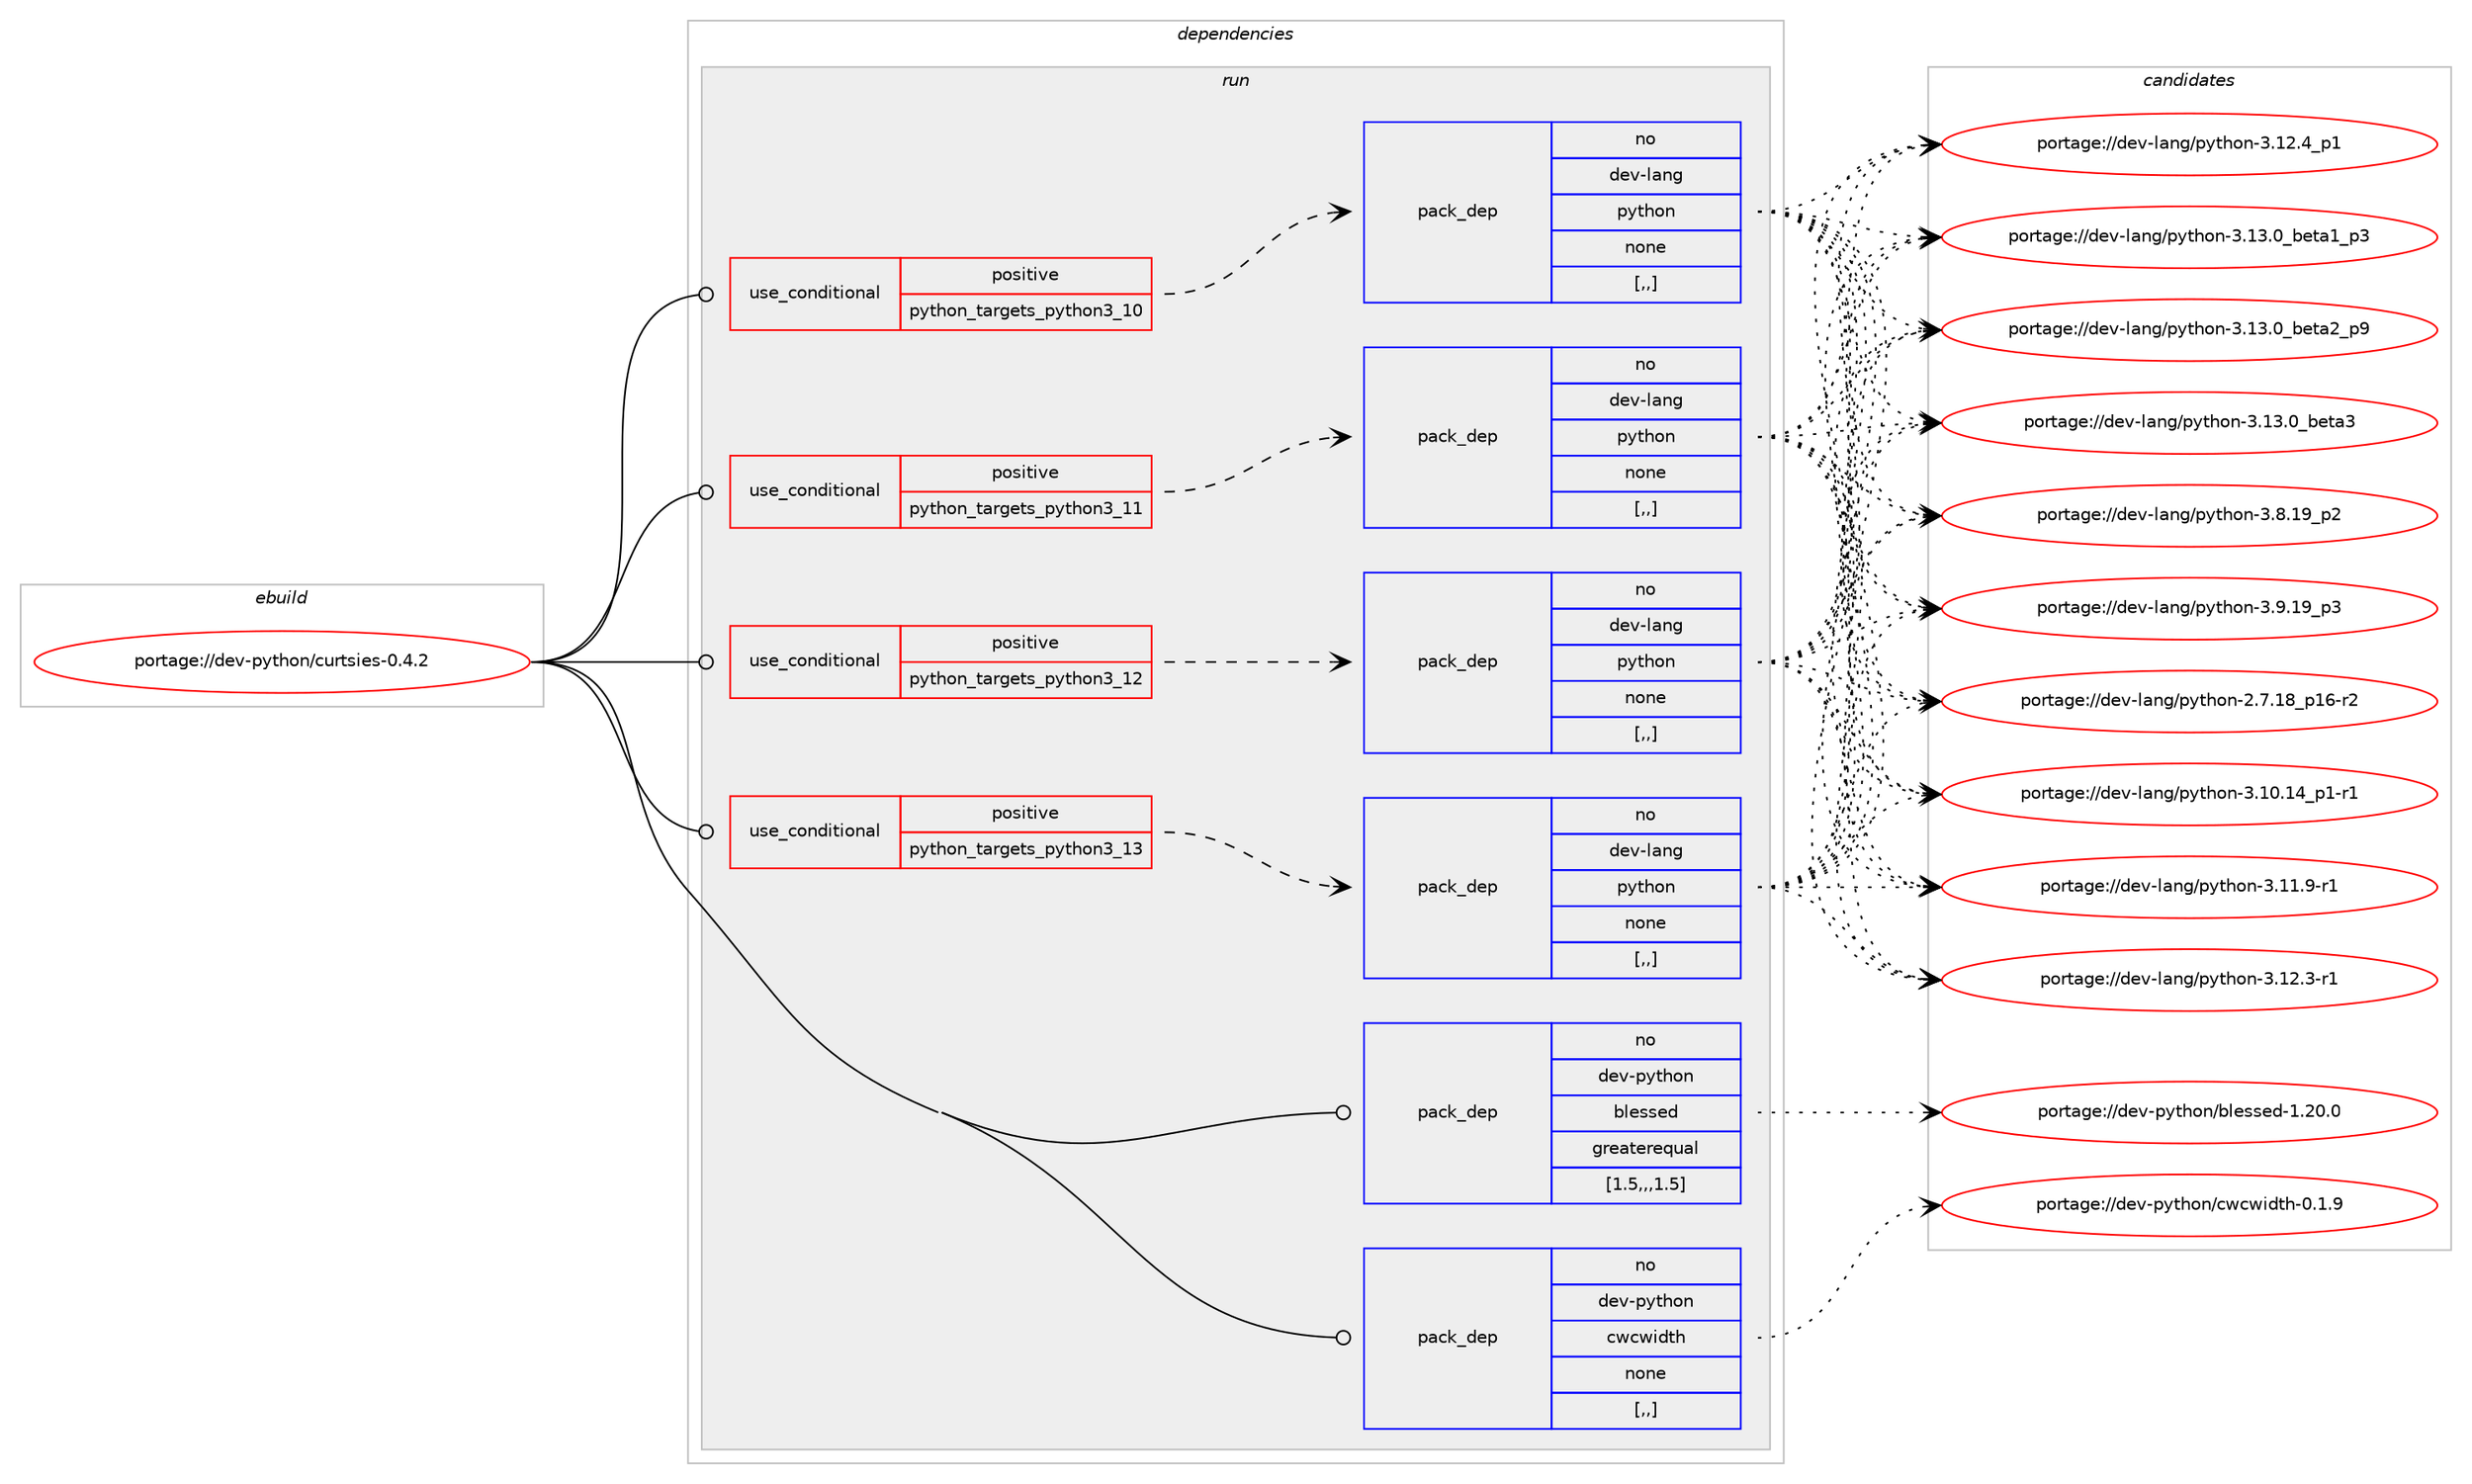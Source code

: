 digraph prolog {

# *************
# Graph options
# *************

newrank=true;
concentrate=true;
compound=true;
graph [rankdir=LR,fontname=Helvetica,fontsize=10,ranksep=1.5];#, ranksep=2.5, nodesep=0.2];
edge  [arrowhead=vee];
node  [fontname=Helvetica,fontsize=10];

# **********
# The ebuild
# **********

subgraph cluster_leftcol {
color=gray;
rank=same;
label=<<i>ebuild</i>>;
id [label="portage://dev-python/curtsies-0.4.2", color=red, width=4, href="../dev-python/curtsies-0.4.2.svg"];
}

# ****************
# The dependencies
# ****************

subgraph cluster_midcol {
color=gray;
label=<<i>dependencies</i>>;
subgraph cluster_compile {
fillcolor="#eeeeee";
style=filled;
label=<<i>compile</i>>;
}
subgraph cluster_compileandrun {
fillcolor="#eeeeee";
style=filled;
label=<<i>compile and run</i>>;
}
subgraph cluster_run {
fillcolor="#eeeeee";
style=filled;
label=<<i>run</i>>;
subgraph cond31159 {
dependency141298 [label=<<TABLE BORDER="0" CELLBORDER="1" CELLSPACING="0" CELLPADDING="4"><TR><TD ROWSPAN="3" CELLPADDING="10">use_conditional</TD></TR><TR><TD>positive</TD></TR><TR><TD>python_targets_python3_10</TD></TR></TABLE>>, shape=none, color=red];
subgraph pack108927 {
dependency141299 [label=<<TABLE BORDER="0" CELLBORDER="1" CELLSPACING="0" CELLPADDING="4" WIDTH="220"><TR><TD ROWSPAN="6" CELLPADDING="30">pack_dep</TD></TR><TR><TD WIDTH="110">no</TD></TR><TR><TD>dev-lang</TD></TR><TR><TD>python</TD></TR><TR><TD>none</TD></TR><TR><TD>[,,]</TD></TR></TABLE>>, shape=none, color=blue];
}
dependency141298:e -> dependency141299:w [weight=20,style="dashed",arrowhead="vee"];
}
id:e -> dependency141298:w [weight=20,style="solid",arrowhead="odot"];
subgraph cond31160 {
dependency141300 [label=<<TABLE BORDER="0" CELLBORDER="1" CELLSPACING="0" CELLPADDING="4"><TR><TD ROWSPAN="3" CELLPADDING="10">use_conditional</TD></TR><TR><TD>positive</TD></TR><TR><TD>python_targets_python3_11</TD></TR></TABLE>>, shape=none, color=red];
subgraph pack108928 {
dependency141301 [label=<<TABLE BORDER="0" CELLBORDER="1" CELLSPACING="0" CELLPADDING="4" WIDTH="220"><TR><TD ROWSPAN="6" CELLPADDING="30">pack_dep</TD></TR><TR><TD WIDTH="110">no</TD></TR><TR><TD>dev-lang</TD></TR><TR><TD>python</TD></TR><TR><TD>none</TD></TR><TR><TD>[,,]</TD></TR></TABLE>>, shape=none, color=blue];
}
dependency141300:e -> dependency141301:w [weight=20,style="dashed",arrowhead="vee"];
}
id:e -> dependency141300:w [weight=20,style="solid",arrowhead="odot"];
subgraph cond31161 {
dependency141302 [label=<<TABLE BORDER="0" CELLBORDER="1" CELLSPACING="0" CELLPADDING="4"><TR><TD ROWSPAN="3" CELLPADDING="10">use_conditional</TD></TR><TR><TD>positive</TD></TR><TR><TD>python_targets_python3_12</TD></TR></TABLE>>, shape=none, color=red];
subgraph pack108929 {
dependency141303 [label=<<TABLE BORDER="0" CELLBORDER="1" CELLSPACING="0" CELLPADDING="4" WIDTH="220"><TR><TD ROWSPAN="6" CELLPADDING="30">pack_dep</TD></TR><TR><TD WIDTH="110">no</TD></TR><TR><TD>dev-lang</TD></TR><TR><TD>python</TD></TR><TR><TD>none</TD></TR><TR><TD>[,,]</TD></TR></TABLE>>, shape=none, color=blue];
}
dependency141302:e -> dependency141303:w [weight=20,style="dashed",arrowhead="vee"];
}
id:e -> dependency141302:w [weight=20,style="solid",arrowhead="odot"];
subgraph cond31162 {
dependency141304 [label=<<TABLE BORDER="0" CELLBORDER="1" CELLSPACING="0" CELLPADDING="4"><TR><TD ROWSPAN="3" CELLPADDING="10">use_conditional</TD></TR><TR><TD>positive</TD></TR><TR><TD>python_targets_python3_13</TD></TR></TABLE>>, shape=none, color=red];
subgraph pack108930 {
dependency141305 [label=<<TABLE BORDER="0" CELLBORDER="1" CELLSPACING="0" CELLPADDING="4" WIDTH="220"><TR><TD ROWSPAN="6" CELLPADDING="30">pack_dep</TD></TR><TR><TD WIDTH="110">no</TD></TR><TR><TD>dev-lang</TD></TR><TR><TD>python</TD></TR><TR><TD>none</TD></TR><TR><TD>[,,]</TD></TR></TABLE>>, shape=none, color=blue];
}
dependency141304:e -> dependency141305:w [weight=20,style="dashed",arrowhead="vee"];
}
id:e -> dependency141304:w [weight=20,style="solid",arrowhead="odot"];
subgraph pack108931 {
dependency141306 [label=<<TABLE BORDER="0" CELLBORDER="1" CELLSPACING="0" CELLPADDING="4" WIDTH="220"><TR><TD ROWSPAN="6" CELLPADDING="30">pack_dep</TD></TR><TR><TD WIDTH="110">no</TD></TR><TR><TD>dev-python</TD></TR><TR><TD>blessed</TD></TR><TR><TD>greaterequal</TD></TR><TR><TD>[1.5,,,1.5]</TD></TR></TABLE>>, shape=none, color=blue];
}
id:e -> dependency141306:w [weight=20,style="solid",arrowhead="odot"];
subgraph pack108932 {
dependency141307 [label=<<TABLE BORDER="0" CELLBORDER="1" CELLSPACING="0" CELLPADDING="4" WIDTH="220"><TR><TD ROWSPAN="6" CELLPADDING="30">pack_dep</TD></TR><TR><TD WIDTH="110">no</TD></TR><TR><TD>dev-python</TD></TR><TR><TD>cwcwidth</TD></TR><TR><TD>none</TD></TR><TR><TD>[,,]</TD></TR></TABLE>>, shape=none, color=blue];
}
id:e -> dependency141307:w [weight=20,style="solid",arrowhead="odot"];
}
}

# **************
# The candidates
# **************

subgraph cluster_choices {
rank=same;
color=gray;
label=<<i>candidates</i>>;

subgraph choice108927 {
color=black;
nodesep=1;
choice100101118451089711010347112121116104111110455046554649569511249544511450 [label="portage://dev-lang/python-2.7.18_p16-r2", color=red, width=4,href="../dev-lang/python-2.7.18_p16-r2.svg"];
choice100101118451089711010347112121116104111110455146494846495295112494511449 [label="portage://dev-lang/python-3.10.14_p1-r1", color=red, width=4,href="../dev-lang/python-3.10.14_p1-r1.svg"];
choice100101118451089711010347112121116104111110455146494946574511449 [label="portage://dev-lang/python-3.11.9-r1", color=red, width=4,href="../dev-lang/python-3.11.9-r1.svg"];
choice100101118451089711010347112121116104111110455146495046514511449 [label="portage://dev-lang/python-3.12.3-r1", color=red, width=4,href="../dev-lang/python-3.12.3-r1.svg"];
choice100101118451089711010347112121116104111110455146495046529511249 [label="portage://dev-lang/python-3.12.4_p1", color=red, width=4,href="../dev-lang/python-3.12.4_p1.svg"];
choice10010111845108971101034711212111610411111045514649514648959810111697499511251 [label="portage://dev-lang/python-3.13.0_beta1_p3", color=red, width=4,href="../dev-lang/python-3.13.0_beta1_p3.svg"];
choice10010111845108971101034711212111610411111045514649514648959810111697509511257 [label="portage://dev-lang/python-3.13.0_beta2_p9", color=red, width=4,href="../dev-lang/python-3.13.0_beta2_p9.svg"];
choice1001011184510897110103471121211161041111104551464951464895981011169751 [label="portage://dev-lang/python-3.13.0_beta3", color=red, width=4,href="../dev-lang/python-3.13.0_beta3.svg"];
choice100101118451089711010347112121116104111110455146564649579511250 [label="portage://dev-lang/python-3.8.19_p2", color=red, width=4,href="../dev-lang/python-3.8.19_p2.svg"];
choice100101118451089711010347112121116104111110455146574649579511251 [label="portage://dev-lang/python-3.9.19_p3", color=red, width=4,href="../dev-lang/python-3.9.19_p3.svg"];
dependency141299:e -> choice100101118451089711010347112121116104111110455046554649569511249544511450:w [style=dotted,weight="100"];
dependency141299:e -> choice100101118451089711010347112121116104111110455146494846495295112494511449:w [style=dotted,weight="100"];
dependency141299:e -> choice100101118451089711010347112121116104111110455146494946574511449:w [style=dotted,weight="100"];
dependency141299:e -> choice100101118451089711010347112121116104111110455146495046514511449:w [style=dotted,weight="100"];
dependency141299:e -> choice100101118451089711010347112121116104111110455146495046529511249:w [style=dotted,weight="100"];
dependency141299:e -> choice10010111845108971101034711212111610411111045514649514648959810111697499511251:w [style=dotted,weight="100"];
dependency141299:e -> choice10010111845108971101034711212111610411111045514649514648959810111697509511257:w [style=dotted,weight="100"];
dependency141299:e -> choice1001011184510897110103471121211161041111104551464951464895981011169751:w [style=dotted,weight="100"];
dependency141299:e -> choice100101118451089711010347112121116104111110455146564649579511250:w [style=dotted,weight="100"];
dependency141299:e -> choice100101118451089711010347112121116104111110455146574649579511251:w [style=dotted,weight="100"];
}
subgraph choice108928 {
color=black;
nodesep=1;
choice100101118451089711010347112121116104111110455046554649569511249544511450 [label="portage://dev-lang/python-2.7.18_p16-r2", color=red, width=4,href="../dev-lang/python-2.7.18_p16-r2.svg"];
choice100101118451089711010347112121116104111110455146494846495295112494511449 [label="portage://dev-lang/python-3.10.14_p1-r1", color=red, width=4,href="../dev-lang/python-3.10.14_p1-r1.svg"];
choice100101118451089711010347112121116104111110455146494946574511449 [label="portage://dev-lang/python-3.11.9-r1", color=red, width=4,href="../dev-lang/python-3.11.9-r1.svg"];
choice100101118451089711010347112121116104111110455146495046514511449 [label="portage://dev-lang/python-3.12.3-r1", color=red, width=4,href="../dev-lang/python-3.12.3-r1.svg"];
choice100101118451089711010347112121116104111110455146495046529511249 [label="portage://dev-lang/python-3.12.4_p1", color=red, width=4,href="../dev-lang/python-3.12.4_p1.svg"];
choice10010111845108971101034711212111610411111045514649514648959810111697499511251 [label="portage://dev-lang/python-3.13.0_beta1_p3", color=red, width=4,href="../dev-lang/python-3.13.0_beta1_p3.svg"];
choice10010111845108971101034711212111610411111045514649514648959810111697509511257 [label="portage://dev-lang/python-3.13.0_beta2_p9", color=red, width=4,href="../dev-lang/python-3.13.0_beta2_p9.svg"];
choice1001011184510897110103471121211161041111104551464951464895981011169751 [label="portage://dev-lang/python-3.13.0_beta3", color=red, width=4,href="../dev-lang/python-3.13.0_beta3.svg"];
choice100101118451089711010347112121116104111110455146564649579511250 [label="portage://dev-lang/python-3.8.19_p2", color=red, width=4,href="../dev-lang/python-3.8.19_p2.svg"];
choice100101118451089711010347112121116104111110455146574649579511251 [label="portage://dev-lang/python-3.9.19_p3", color=red, width=4,href="../dev-lang/python-3.9.19_p3.svg"];
dependency141301:e -> choice100101118451089711010347112121116104111110455046554649569511249544511450:w [style=dotted,weight="100"];
dependency141301:e -> choice100101118451089711010347112121116104111110455146494846495295112494511449:w [style=dotted,weight="100"];
dependency141301:e -> choice100101118451089711010347112121116104111110455146494946574511449:w [style=dotted,weight="100"];
dependency141301:e -> choice100101118451089711010347112121116104111110455146495046514511449:w [style=dotted,weight="100"];
dependency141301:e -> choice100101118451089711010347112121116104111110455146495046529511249:w [style=dotted,weight="100"];
dependency141301:e -> choice10010111845108971101034711212111610411111045514649514648959810111697499511251:w [style=dotted,weight="100"];
dependency141301:e -> choice10010111845108971101034711212111610411111045514649514648959810111697509511257:w [style=dotted,weight="100"];
dependency141301:e -> choice1001011184510897110103471121211161041111104551464951464895981011169751:w [style=dotted,weight="100"];
dependency141301:e -> choice100101118451089711010347112121116104111110455146564649579511250:w [style=dotted,weight="100"];
dependency141301:e -> choice100101118451089711010347112121116104111110455146574649579511251:w [style=dotted,weight="100"];
}
subgraph choice108929 {
color=black;
nodesep=1;
choice100101118451089711010347112121116104111110455046554649569511249544511450 [label="portage://dev-lang/python-2.7.18_p16-r2", color=red, width=4,href="../dev-lang/python-2.7.18_p16-r2.svg"];
choice100101118451089711010347112121116104111110455146494846495295112494511449 [label="portage://dev-lang/python-3.10.14_p1-r1", color=red, width=4,href="../dev-lang/python-3.10.14_p1-r1.svg"];
choice100101118451089711010347112121116104111110455146494946574511449 [label="portage://dev-lang/python-3.11.9-r1", color=red, width=4,href="../dev-lang/python-3.11.9-r1.svg"];
choice100101118451089711010347112121116104111110455146495046514511449 [label="portage://dev-lang/python-3.12.3-r1", color=red, width=4,href="../dev-lang/python-3.12.3-r1.svg"];
choice100101118451089711010347112121116104111110455146495046529511249 [label="portage://dev-lang/python-3.12.4_p1", color=red, width=4,href="../dev-lang/python-3.12.4_p1.svg"];
choice10010111845108971101034711212111610411111045514649514648959810111697499511251 [label="portage://dev-lang/python-3.13.0_beta1_p3", color=red, width=4,href="../dev-lang/python-3.13.0_beta1_p3.svg"];
choice10010111845108971101034711212111610411111045514649514648959810111697509511257 [label="portage://dev-lang/python-3.13.0_beta2_p9", color=red, width=4,href="../dev-lang/python-3.13.0_beta2_p9.svg"];
choice1001011184510897110103471121211161041111104551464951464895981011169751 [label="portage://dev-lang/python-3.13.0_beta3", color=red, width=4,href="../dev-lang/python-3.13.0_beta3.svg"];
choice100101118451089711010347112121116104111110455146564649579511250 [label="portage://dev-lang/python-3.8.19_p2", color=red, width=4,href="../dev-lang/python-3.8.19_p2.svg"];
choice100101118451089711010347112121116104111110455146574649579511251 [label="portage://dev-lang/python-3.9.19_p3", color=red, width=4,href="../dev-lang/python-3.9.19_p3.svg"];
dependency141303:e -> choice100101118451089711010347112121116104111110455046554649569511249544511450:w [style=dotted,weight="100"];
dependency141303:e -> choice100101118451089711010347112121116104111110455146494846495295112494511449:w [style=dotted,weight="100"];
dependency141303:e -> choice100101118451089711010347112121116104111110455146494946574511449:w [style=dotted,weight="100"];
dependency141303:e -> choice100101118451089711010347112121116104111110455146495046514511449:w [style=dotted,weight="100"];
dependency141303:e -> choice100101118451089711010347112121116104111110455146495046529511249:w [style=dotted,weight="100"];
dependency141303:e -> choice10010111845108971101034711212111610411111045514649514648959810111697499511251:w [style=dotted,weight="100"];
dependency141303:e -> choice10010111845108971101034711212111610411111045514649514648959810111697509511257:w [style=dotted,weight="100"];
dependency141303:e -> choice1001011184510897110103471121211161041111104551464951464895981011169751:w [style=dotted,weight="100"];
dependency141303:e -> choice100101118451089711010347112121116104111110455146564649579511250:w [style=dotted,weight="100"];
dependency141303:e -> choice100101118451089711010347112121116104111110455146574649579511251:w [style=dotted,weight="100"];
}
subgraph choice108930 {
color=black;
nodesep=1;
choice100101118451089711010347112121116104111110455046554649569511249544511450 [label="portage://dev-lang/python-2.7.18_p16-r2", color=red, width=4,href="../dev-lang/python-2.7.18_p16-r2.svg"];
choice100101118451089711010347112121116104111110455146494846495295112494511449 [label="portage://dev-lang/python-3.10.14_p1-r1", color=red, width=4,href="../dev-lang/python-3.10.14_p1-r1.svg"];
choice100101118451089711010347112121116104111110455146494946574511449 [label="portage://dev-lang/python-3.11.9-r1", color=red, width=4,href="../dev-lang/python-3.11.9-r1.svg"];
choice100101118451089711010347112121116104111110455146495046514511449 [label="portage://dev-lang/python-3.12.3-r1", color=red, width=4,href="../dev-lang/python-3.12.3-r1.svg"];
choice100101118451089711010347112121116104111110455146495046529511249 [label="portage://dev-lang/python-3.12.4_p1", color=red, width=4,href="../dev-lang/python-3.12.4_p1.svg"];
choice10010111845108971101034711212111610411111045514649514648959810111697499511251 [label="portage://dev-lang/python-3.13.0_beta1_p3", color=red, width=4,href="../dev-lang/python-3.13.0_beta1_p3.svg"];
choice10010111845108971101034711212111610411111045514649514648959810111697509511257 [label="portage://dev-lang/python-3.13.0_beta2_p9", color=red, width=4,href="../dev-lang/python-3.13.0_beta2_p9.svg"];
choice1001011184510897110103471121211161041111104551464951464895981011169751 [label="portage://dev-lang/python-3.13.0_beta3", color=red, width=4,href="../dev-lang/python-3.13.0_beta3.svg"];
choice100101118451089711010347112121116104111110455146564649579511250 [label="portage://dev-lang/python-3.8.19_p2", color=red, width=4,href="../dev-lang/python-3.8.19_p2.svg"];
choice100101118451089711010347112121116104111110455146574649579511251 [label="portage://dev-lang/python-3.9.19_p3", color=red, width=4,href="../dev-lang/python-3.9.19_p3.svg"];
dependency141305:e -> choice100101118451089711010347112121116104111110455046554649569511249544511450:w [style=dotted,weight="100"];
dependency141305:e -> choice100101118451089711010347112121116104111110455146494846495295112494511449:w [style=dotted,weight="100"];
dependency141305:e -> choice100101118451089711010347112121116104111110455146494946574511449:w [style=dotted,weight="100"];
dependency141305:e -> choice100101118451089711010347112121116104111110455146495046514511449:w [style=dotted,weight="100"];
dependency141305:e -> choice100101118451089711010347112121116104111110455146495046529511249:w [style=dotted,weight="100"];
dependency141305:e -> choice10010111845108971101034711212111610411111045514649514648959810111697499511251:w [style=dotted,weight="100"];
dependency141305:e -> choice10010111845108971101034711212111610411111045514649514648959810111697509511257:w [style=dotted,weight="100"];
dependency141305:e -> choice1001011184510897110103471121211161041111104551464951464895981011169751:w [style=dotted,weight="100"];
dependency141305:e -> choice100101118451089711010347112121116104111110455146564649579511250:w [style=dotted,weight="100"];
dependency141305:e -> choice100101118451089711010347112121116104111110455146574649579511251:w [style=dotted,weight="100"];
}
subgraph choice108931 {
color=black;
nodesep=1;
choice10010111845112121116104111110479810810111511510110045494650484648 [label="portage://dev-python/blessed-1.20.0", color=red, width=4,href="../dev-python/blessed-1.20.0.svg"];
dependency141306:e -> choice10010111845112121116104111110479810810111511510110045494650484648:w [style=dotted,weight="100"];
}
subgraph choice108932 {
color=black;
nodesep=1;
choice10010111845112121116104111110479911999119105100116104454846494657 [label="portage://dev-python/cwcwidth-0.1.9", color=red, width=4,href="../dev-python/cwcwidth-0.1.9.svg"];
dependency141307:e -> choice10010111845112121116104111110479911999119105100116104454846494657:w [style=dotted,weight="100"];
}
}

}
